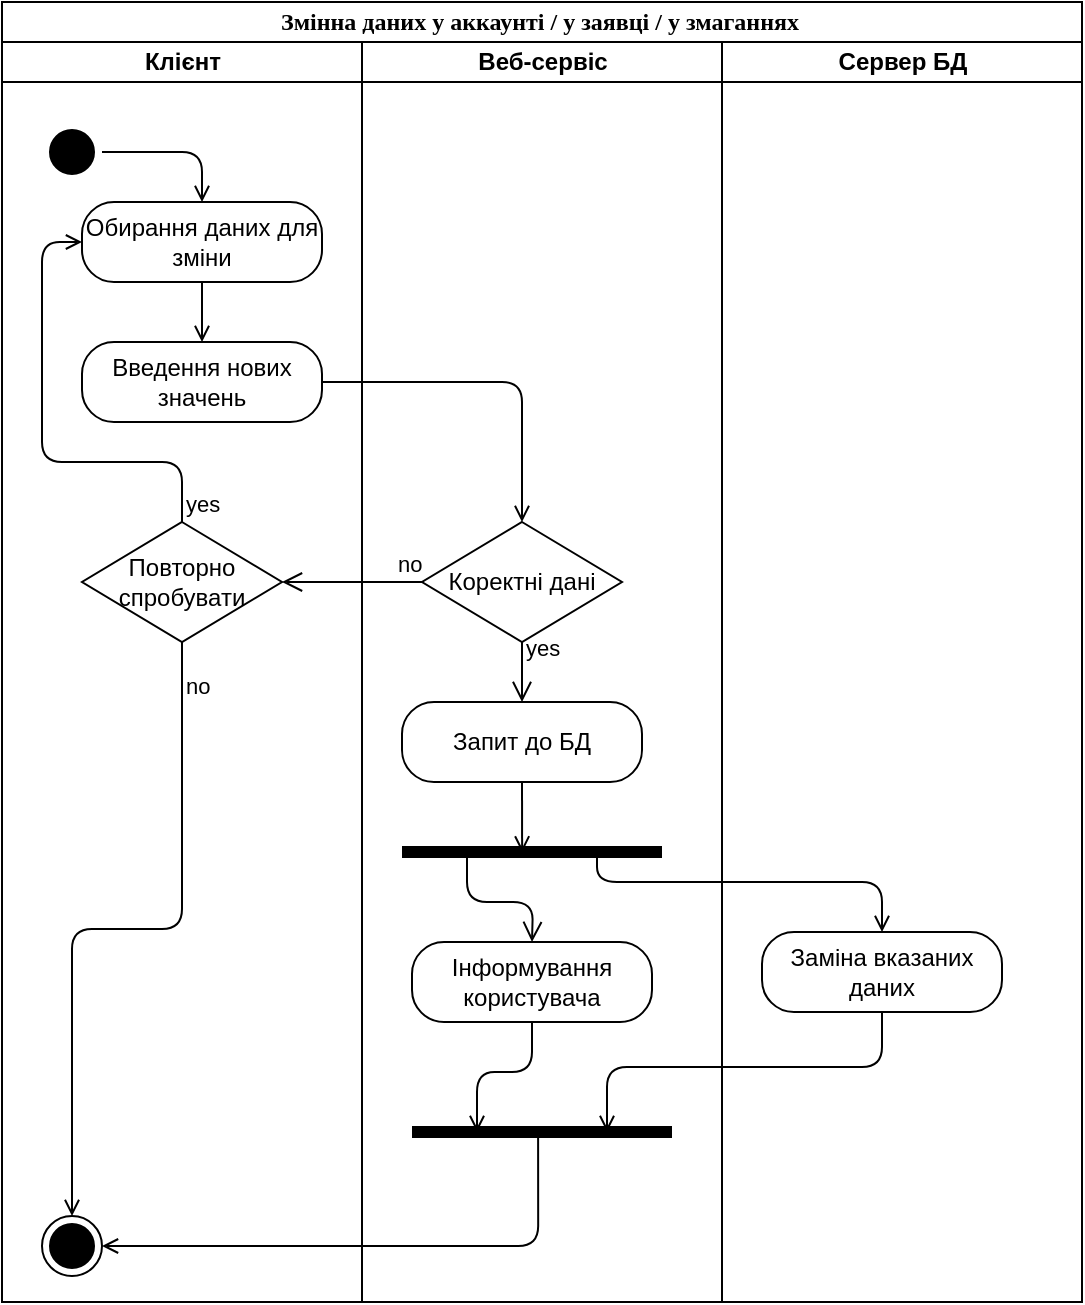 <mxfile version="13.0.3" type="device"><diagram name="Page-1" id="0783ab3e-0a74-02c8-0abd-f7b4e66b4bec"><mxGraphModel dx="1205" dy="707" grid="1" gridSize="10" guides="1" tooltips="1" connect="1" arrows="1" fold="1" page="1" pageScale="1" pageWidth="850" pageHeight="1100" background="#ffffff" math="0" shadow="0"><root><mxCell id="0"/><mxCell id="1" parent="0"/><mxCell id="1c1d494c118603dd-1" value="Змінна даних у аккаунті / у заявці / у змаганнях&amp;nbsp;" style="swimlane;html=1;childLayout=stackLayout;startSize=20;rounded=0;shadow=0;comic=0;labelBackgroundColor=none;strokeWidth=1;fontFamily=Verdana;fontSize=12;align=center;" parent="1" vertex="1"><mxGeometry x="40" y="20" width="540" height="650" as="geometry"><mxRectangle x="40" y="20" width="50" height="40" as="alternateBounds"/></mxGeometry></mxCell><mxCell id="1c1d494c118603dd-2" value="Клієнт" style="swimlane;html=1;startSize=20;" parent="1c1d494c118603dd-1" vertex="1"><mxGeometry y="20" width="180" height="630" as="geometry"><mxRectangle y="20" width="30" height="970" as="alternateBounds"/></mxGeometry></mxCell><mxCell id="8DoI-sFv6LOA3vFXam6K-8" style="edgeStyle=orthogonalEdgeStyle;rounded=1;orthogonalLoop=1;jettySize=auto;html=1;exitX=1;exitY=0.5;exitDx=0;exitDy=0;entryX=0.5;entryY=0;entryDx=0;entryDy=0;strokeColor=#000000;endArrow=open;endFill=0;" edge="1" parent="1c1d494c118603dd-2" source="8DoI-sFv6LOA3vFXam6K-4" target="8DoI-sFv6LOA3vFXam6K-6"><mxGeometry relative="1" as="geometry"/></mxCell><mxCell id="8DoI-sFv6LOA3vFXam6K-4" value="" style="ellipse;html=1;shape=startState;fillColor=#000000;strokeColor=#000000;" vertex="1" parent="1c1d494c118603dd-2"><mxGeometry x="20" y="40" width="30" height="30" as="geometry"/></mxCell><mxCell id="8DoI-sFv6LOA3vFXam6K-36" style="edgeStyle=orthogonalEdgeStyle;rounded=1;comic=0;orthogonalLoop=1;jettySize=auto;html=1;exitX=0.5;exitY=1;exitDx=0;exitDy=0;entryX=0.5;entryY=0;entryDx=0;entryDy=0;shadow=0;endArrow=open;endFill=1;strokeColor=#000000;align=left;" edge="1" parent="1c1d494c118603dd-2" source="8DoI-sFv6LOA3vFXam6K-6" target="8DoI-sFv6LOA3vFXam6K-35"><mxGeometry relative="1" as="geometry"/></mxCell><mxCell id="8DoI-sFv6LOA3vFXam6K-38" value="yes" style="edgeStyle=orthogonalEdgeStyle;rounded=1;comic=0;orthogonalLoop=1;jettySize=auto;html=1;exitX=0.5;exitY=0;exitDx=0;exitDy=0;entryX=0;entryY=0.5;entryDx=0;entryDy=0;shadow=0;endArrow=open;endFill=1;strokeColor=#000000;align=left;verticalAlign=bottom;" edge="1" parent="1c1d494c118603dd-2" source="8DoI-sFv6LOA3vFXam6K-14" target="8DoI-sFv6LOA3vFXam6K-6"><mxGeometry x="-1" relative="1" as="geometry"><Array as="points"><mxPoint x="90" y="210"/><mxPoint x="20" y="210"/><mxPoint x="20" y="100"/></Array><mxPoint as="offset"/></mxGeometry></mxCell><mxCell id="8DoI-sFv6LOA3vFXam6K-14" value="Повторно спробувати" style="rhombus;whiteSpace=wrap;html=1;" vertex="1" parent="1c1d494c118603dd-2"><mxGeometry x="40" y="240" width="100" height="60" as="geometry"/></mxCell><mxCell id="8DoI-sFv6LOA3vFXam6K-6" value="Обирання даних для зміни" style="rounded=1;whiteSpace=wrap;html=1;arcSize=40;" vertex="1" parent="1c1d494c118603dd-2"><mxGeometry x="40" y="80" width="120" height="40" as="geometry"/></mxCell><mxCell id="8DoI-sFv6LOA3vFXam6K-3" value="" style="ellipse;html=1;shape=endState;fillColor=#000000;strokeColor=#000000;" vertex="1" parent="1c1d494c118603dd-2"><mxGeometry x="20" y="587" width="30" height="30" as="geometry"/></mxCell><mxCell id="8DoI-sFv6LOA3vFXam6K-17" value="no" style="edgeStyle=orthogonalEdgeStyle;rounded=1;comic=0;orthogonalLoop=1;jettySize=auto;html=1;exitX=0.5;exitY=1;exitDx=0;exitDy=0;entryX=0.5;entryY=0;entryDx=0;entryDy=0;shadow=0;endArrow=open;endFill=1;strokeColor=#000000;align=left;verticalAlign=bottom;" edge="1" parent="1c1d494c118603dd-2" source="8DoI-sFv6LOA3vFXam6K-14" target="8DoI-sFv6LOA3vFXam6K-3"><mxGeometry x="-0.825" relative="1" as="geometry"><mxPoint y="1" as="offset"/></mxGeometry></mxCell><mxCell id="8DoI-sFv6LOA3vFXam6K-35" value="Введення нових значень" style="rounded=1;whiteSpace=wrap;html=1;arcSize=40;" vertex="1" parent="1c1d494c118603dd-2"><mxGeometry x="40" y="150" width="120" height="40" as="geometry"/></mxCell><mxCell id="8DoI-sFv6LOA3vFXam6K-13" style="edgeStyle=orthogonalEdgeStyle;curved=1;rounded=0;orthogonalLoop=1;jettySize=auto;html=1;exitX=0;exitY=0;exitDx=0;exitDy=0;entryX=1;entryY=0;entryDx=0;entryDy=0;strokeColor=#000000;" edge="1" parent="1c1d494c118603dd-1" source="1c1d494c118603dd-3" target="1c1d494c118603dd-2"><mxGeometry relative="1" as="geometry"/></mxCell><mxCell id="1c1d494c118603dd-3" value="Веб-сервіс" style="swimlane;html=1;startSize=20;" parent="1c1d494c118603dd-1" vertex="1"><mxGeometry x="180" y="20" width="180" height="630" as="geometry"><mxRectangle x="250" y="20" width="30" height="970" as="alternateBounds"/></mxGeometry></mxCell><mxCell id="8DoI-sFv6LOA3vFXam6K-12" value="yes" style="edgeStyle=orthogonalEdgeStyle;html=1;align=left;verticalAlign=top;endArrow=open;endSize=8;strokeColor=#000000;entryX=0.5;entryY=0;entryDx=0;entryDy=0;" edge="1" source="8DoI-sFv6LOA3vFXam6K-10" parent="1c1d494c118603dd-3" target="8DoI-sFv6LOA3vFXam6K-9"><mxGeometry x="-1" y="-10" relative="1" as="geometry"><mxPoint x="80" y="340" as="targetPoint"/><mxPoint x="10" y="-10" as="offset"/></mxGeometry></mxCell><mxCell id="8DoI-sFv6LOA3vFXam6K-30" style="edgeStyle=orthogonalEdgeStyle;rounded=1;comic=0;orthogonalLoop=1;jettySize=auto;html=1;exitX=0.5;exitY=1;exitDx=0;exitDy=0;entryX=0.25;entryY=0.5;entryDx=0;entryDy=0;entryPerimeter=0;shadow=0;endArrow=open;endFill=1;strokeColor=#000000;align=left;" edge="1" parent="1c1d494c118603dd-3" source="8DoI-sFv6LOA3vFXam6K-28" target="8DoI-sFv6LOA3vFXam6K-29"><mxGeometry relative="1" as="geometry"/></mxCell><mxCell id="8DoI-sFv6LOA3vFXam6K-28" value="Інформування користувача" style="rounded=1;whiteSpace=wrap;html=1;arcSize=40;" vertex="1" parent="1c1d494c118603dd-3"><mxGeometry x="25" y="450" width="120" height="40" as="geometry"/></mxCell><mxCell id="8DoI-sFv6LOA3vFXam6K-10" value="Коректні дані" style="rhombus;whiteSpace=wrap;html=1;" vertex="1" parent="1c1d494c118603dd-3"><mxGeometry x="30" y="240" width="100" height="60" as="geometry"/></mxCell><mxCell id="8DoI-sFv6LOA3vFXam6K-25" style="edgeStyle=orthogonalEdgeStyle;rounded=1;comic=0;orthogonalLoop=1;jettySize=auto;html=1;exitX=0.5;exitY=1;exitDx=0;exitDy=0;entryX=0.462;entryY=0.52;entryDx=0;entryDy=0;entryPerimeter=0;shadow=0;endArrow=open;endFill=1;strokeColor=#000000;align=left;" edge="1" parent="1c1d494c118603dd-3" source="8DoI-sFv6LOA3vFXam6K-9" target="8DoI-sFv6LOA3vFXam6K-21"><mxGeometry relative="1" as="geometry"/></mxCell><mxCell id="8DoI-sFv6LOA3vFXam6K-9" value="Запит до БД" style="rounded=1;whiteSpace=wrap;html=1;arcSize=40;" vertex="1" parent="1c1d494c118603dd-3"><mxGeometry x="20" y="330" width="120" height="40" as="geometry"/></mxCell><mxCell id="8DoI-sFv6LOA3vFXam6K-22" value="" style="edgeStyle=orthogonalEdgeStyle;html=1;verticalAlign=bottom;endArrow=open;endSize=8;strokeColor=#000000;shadow=0;align=left;exitX=0.25;exitY=0.5;exitDx=0;exitDy=0;exitPerimeter=0;" edge="1" source="8DoI-sFv6LOA3vFXam6K-21" parent="1c1d494c118603dd-3"><mxGeometry relative="1" as="geometry"><mxPoint x="85" y="450" as="targetPoint"/></mxGeometry></mxCell><mxCell id="8DoI-sFv6LOA3vFXam6K-21" value="" style="shape=line;html=1;strokeWidth=6;strokeColor=#000000;" vertex="1" parent="1c1d494c118603dd-3"><mxGeometry x="20" y="400" width="130" height="10" as="geometry"/></mxCell><mxCell id="8DoI-sFv6LOA3vFXam6K-29" value="" style="shape=line;html=1;strokeWidth=6;strokeColor=#000000;" vertex="1" parent="1c1d494c118603dd-3"><mxGeometry x="25" y="540" width="130" height="10" as="geometry"/></mxCell><mxCell id="8DoI-sFv6LOA3vFXam6K-11" value="no" style="edgeStyle=orthogonalEdgeStyle;html=1;align=left;verticalAlign=bottom;endArrow=open;endSize=8;strokeColor=#000000;entryX=1;entryY=0.5;entryDx=0;entryDy=0;" edge="1" source="8DoI-sFv6LOA3vFXam6K-10" parent="1c1d494c118603dd-1" target="8DoI-sFv6LOA3vFXam6K-14"><mxGeometry x="-0.6" relative="1" as="geometry"><mxPoint x="140" y="275" as="targetPoint"/><mxPoint as="offset"/></mxGeometry></mxCell><mxCell id="8DoI-sFv6LOA3vFXam6K-26" style="edgeStyle=orthogonalEdgeStyle;rounded=1;comic=0;orthogonalLoop=1;jettySize=auto;html=1;exitX=0.75;exitY=0.5;exitDx=0;exitDy=0;exitPerimeter=0;shadow=0;endArrow=open;endFill=1;strokeColor=#000000;align=left;entryX=0.5;entryY=0;entryDx=0;entryDy=0;" edge="1" parent="1c1d494c118603dd-1" source="8DoI-sFv6LOA3vFXam6K-21" target="8DoI-sFv6LOA3vFXam6K-27"><mxGeometry relative="1" as="geometry"><mxPoint x="490" y="460" as="targetPoint"/><Array as="points"><mxPoint x="328" y="440"/><mxPoint x="490" y="440"/></Array></mxGeometry></mxCell><mxCell id="8DoI-sFv6LOA3vFXam6K-31" style="edgeStyle=orthogonalEdgeStyle;rounded=1;comic=0;orthogonalLoop=1;jettySize=auto;html=1;exitX=0.5;exitY=1;exitDx=0;exitDy=0;entryX=0.75;entryY=0.5;entryDx=0;entryDy=0;entryPerimeter=0;shadow=0;endArrow=open;endFill=1;strokeColor=#000000;align=left;" edge="1" parent="1c1d494c118603dd-1" source="8DoI-sFv6LOA3vFXam6K-27" target="8DoI-sFv6LOA3vFXam6K-29"><mxGeometry relative="1" as="geometry"/></mxCell><mxCell id="8DoI-sFv6LOA3vFXam6K-32" style="edgeStyle=orthogonalEdgeStyle;rounded=1;comic=0;orthogonalLoop=1;jettySize=auto;html=1;exitX=0.485;exitY=0.52;exitDx=0;exitDy=0;exitPerimeter=0;entryX=1;entryY=0.5;entryDx=0;entryDy=0;shadow=0;endArrow=open;endFill=1;strokeColor=#000000;align=left;" edge="1" parent="1c1d494c118603dd-1" source="8DoI-sFv6LOA3vFXam6K-29" target="8DoI-sFv6LOA3vFXam6K-3"><mxGeometry relative="1" as="geometry"><Array as="points"><mxPoint x="268" y="622"/></Array></mxGeometry></mxCell><mxCell id="1c1d494c118603dd-4" value="Сервер БД" style="swimlane;html=1;startSize=20;" parent="1c1d494c118603dd-1" vertex="1"><mxGeometry x="360" y="20" width="180" height="630" as="geometry"/></mxCell><mxCell id="8DoI-sFv6LOA3vFXam6K-27" value="Заміна вказаних даних" style="rounded=1;whiteSpace=wrap;html=1;arcSize=40;" vertex="1" parent="1c1d494c118603dd-4"><mxGeometry x="20" y="445" width="120" height="40" as="geometry"/></mxCell><mxCell id="8DoI-sFv6LOA3vFXam6K-37" style="edgeStyle=orthogonalEdgeStyle;rounded=1;comic=0;orthogonalLoop=1;jettySize=auto;html=1;exitX=1;exitY=0.5;exitDx=0;exitDy=0;entryX=0.5;entryY=0;entryDx=0;entryDy=0;shadow=0;endArrow=open;endFill=1;strokeColor=#000000;align=left;" edge="1" parent="1c1d494c118603dd-1" source="8DoI-sFv6LOA3vFXam6K-35" target="8DoI-sFv6LOA3vFXam6K-10"><mxGeometry relative="1" as="geometry"/></mxCell></root></mxGraphModel></diagram></mxfile>
